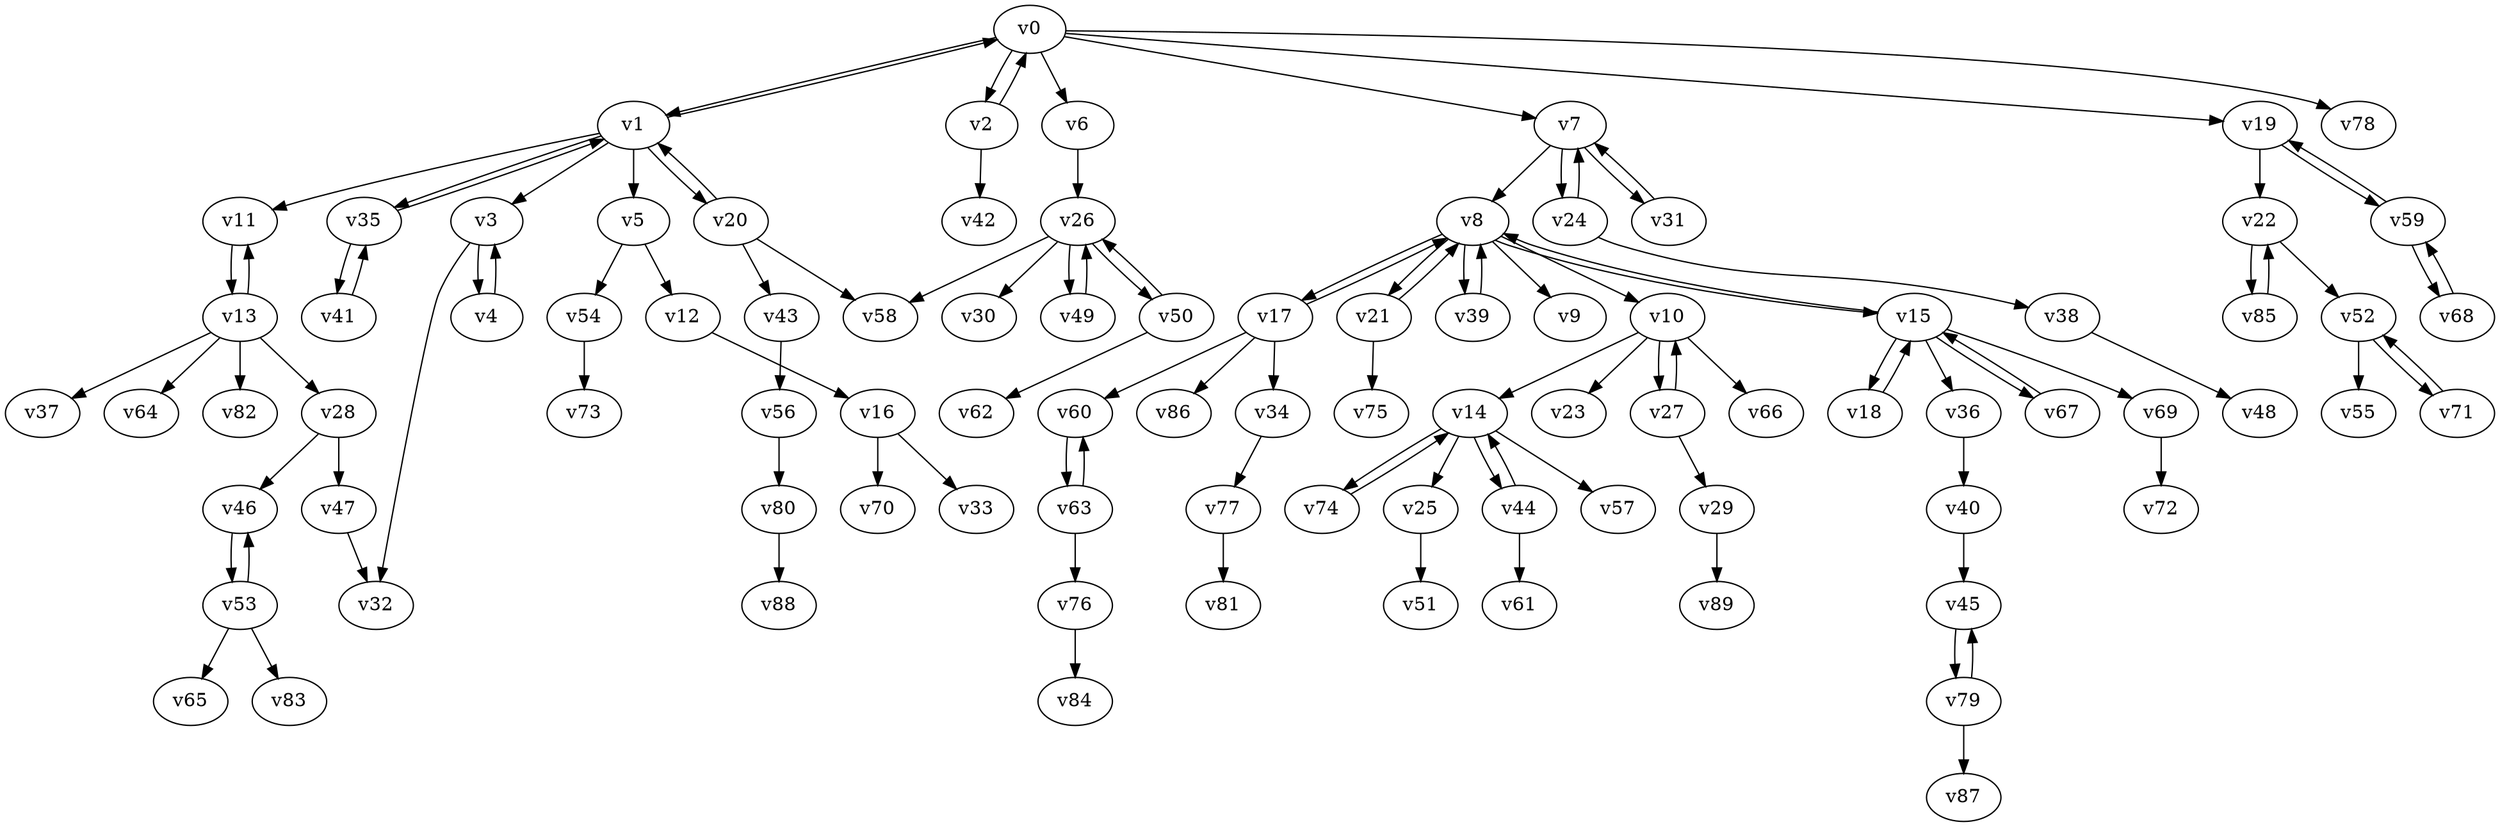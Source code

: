 digraph test128 {
    v0 [name="v0", player=0, weight=1];
    v1 [name="v1", player=1, weight=3];
    v2 [name="v2", player=0, weight=5];
    v3 [name="v3", player=1, weight=12];
    v4 [name="v4", player=0, weight=4];
    v5 [name="v5", player=1, weight=0];
    v6 [name="v6", player=0, weight=8];
    v7 [name="v7", player=1, weight=6];
    v8 [name="v8", player=0, weight=12];
    v9 [name="v9", player=1, weight=6];
    v10 [name="v10", player=0, weight=0];
    v11 [name="v11", player=1, weight=11];
    v12 [name="v12", player=0, weight=13];
    v13 [name="v13", player=1, weight=12];
    v14 [name="v14", player=0, weight=8];
    v15 [name="v15", player=1, weight=6];
    v16 [name="v16", player=0, weight=2];
    v17 [name="v17", player=1, weight=13];
    v18 [name="v18", player=0, weight=4];
    v19 [name="v19", player=1, weight=9];
    v20 [name="v20", player=0, weight=11];
    v21 [name="v21", player=1, weight=16];
    v22 [name="v22", player=0, weight=12];
    v23 [name="v23", player=1, weight=2];
    v24 [name="v24", player=0, weight=15];
    v25 [name="v25", player=1, weight=5];
    v26 [name="v26", player=0, weight=10];
    v27 [name="v27", player=1, weight=7];
    v28 [name="v28", player=0, weight=7];
    v29 [name="v29", player=1, weight=9];
    v30 [name="v30", player=0, weight=9];
    v31 [name="v31", player=1, weight=5];
    v32 [name="v32", player=0, weight=12];
    v33 [name="v33", player=1, weight=14];
    v34 [name="v34", player=0, weight=9];
    v35 [name="v35", player=1, weight=7];
    v36 [name="v36", player=0, weight=0];
    v37 [name="v37", player=1, weight=3];
    v38 [name="v38", player=0, weight=13];
    v39 [name="v39", player=1, weight=13];
    v40 [name="v40", player=0, weight=9];
    v41 [name="v41", player=1, weight=13];
    v42 [name="v42", player=0, weight=14];
    v43 [name="v43", player=1, weight=2];
    v44 [name="v44", player=0, weight=5];
    v45 [name="v45", player=1, weight=11];
    v46 [name="v46", player=0, weight=4];
    v47 [name="v47", player=1, weight=11];
    v48 [name="v48", player=0, weight=4];
    v49 [name="v49", player=1, weight=8];
    v50 [name="v50", player=0, weight=7];
    v51 [name="v51", player=1, weight=5];
    v52 [name="v52", player=0, weight=8];
    v53 [name="v53", player=1, weight=1];
    v54 [name="v54", player=0, weight=10];
    v55 [name="v55", player=1, weight=14];
    v56 [name="v56", player=0, weight=0];
    v57 [name="v57", player=1, weight=1];
    v58 [name="v58", player=0, weight=7];
    v59 [name="v59", player=1, weight=1];
    v60 [name="v60", player=0, weight=2];
    v61 [name="v61", player=1, weight=14];
    v62 [name="v62", player=0, weight=6];
    v63 [name="v63", player=1, weight=6];
    v64 [name="v64", player=0, weight=12];
    v65 [name="v65", player=1, weight=13];
    v66 [name="v66", player=0, weight=10];
    v67 [name="v67", player=1, weight=1];
    v68 [name="v68", player=0, weight=4];
    v69 [name="v69", player=1, weight=-1];
    v70 [name="v70", player=0, weight=12];
    v71 [name="v71", player=1, weight=8];
    v72 [name="v72", player=0, weight=2];
    v73 [name="v73", player=1, weight=11];
    v74 [name="v74", player=0, weight=4];
    v75 [name="v75", player=1, weight=4];
    v76 [name="v76", player=0, weight=14];
    v77 [name="v77", player=1, weight=6];
    v78 [name="v78", player=0, weight=7];
    v79 [name="v79", player=1, weight=15];
    v80 [name="v80", player=0, weight=16];
    v81 [name="v81", player=1, weight=5];
    v82 [name="v82", player=0, weight=12];
    v83 [name="v83", player=1, weight=11];
    v84 [name="v84", player=0, weight=5];
    v85 [name="v85", player=1, weight=3];
    v86 [name="v86", player=0, weight=3];
    v87 [name="v87", player=1, weight=7];
    v88 [name="v88", player=0, weight=3];
    v89 [name="v89", player=1, weight=10];
    v0 -> v1;
    v1 -> v0;
    v0 -> v2;
    v2 -> v0;
    v1 -> v3;
    v3 -> v4;
    v4 -> v3;
    v1 -> v5;
    v0 -> v6;
    v0 -> v7;
    v7 -> v8;
    v8 -> v9;
    v8 -> v10;
    v1 -> v11;
    v5 -> v12;
    v11 -> v13;
    v13 -> v11;
    v10 -> v14;
    v8 -> v15;
    v15 -> v8;
    v12 -> v16;
    v8 -> v17;
    v17 -> v8;
    v15 -> v18;
    v18 -> v15;
    v0 -> v19;
    v1 -> v20;
    v20 -> v1;
    v8 -> v21;
    v21 -> v8;
    v19 -> v22;
    v10 -> v23;
    v7 -> v24;
    v24 -> v7;
    v14 -> v25;
    v6 -> v26;
    v10 -> v27;
    v27 -> v10;
    v13 -> v28;
    v27 -> v29;
    v26 -> v30;
    v7 -> v31;
    v31 -> v7;
    v3 -> v32;
    v16 -> v33;
    v17 -> v34;
    v1 -> v35;
    v35 -> v1;
    v15 -> v36;
    v13 -> v37;
    v24 -> v38;
    v8 -> v39;
    v39 -> v8;
    v36 -> v40;
    v35 -> v41;
    v41 -> v35;
    v2 -> v42;
    v20 -> v43;
    v14 -> v44;
    v44 -> v14;
    v40 -> v45;
    v28 -> v46;
    v28 -> v47;
    v38 -> v48;
    v26 -> v49;
    v49 -> v26;
    v26 -> v50;
    v50 -> v26;
    v25 -> v51;
    v22 -> v52;
    v46 -> v53;
    v53 -> v46;
    v5 -> v54;
    v52 -> v55;
    v43 -> v56;
    v14 -> v57;
    v26 -> v58;
    v19 -> v59;
    v59 -> v19;
    v17 -> v60;
    v44 -> v61;
    v50 -> v62;
    v60 -> v63;
    v63 -> v60;
    v13 -> v64;
    v53 -> v65;
    v10 -> v66;
    v15 -> v67;
    v67 -> v15;
    v59 -> v68;
    v68 -> v59;
    v15 -> v69;
    v16 -> v70;
    v52 -> v71;
    v71 -> v52;
    v69 -> v72;
    v54 -> v73;
    v14 -> v74;
    v74 -> v14;
    v21 -> v75;
    v63 -> v76;
    v34 -> v77;
    v0 -> v78;
    v45 -> v79;
    v79 -> v45;
    v56 -> v80;
    v77 -> v81;
    v13 -> v82;
    v53 -> v83;
    v76 -> v84;
    v22 -> v85;
    v85 -> v22;
    v17 -> v86;
    v79 -> v87;
    v80 -> v88;
    v29 -> v89;
    v47 -> v32;
    v20 -> v58;
}
